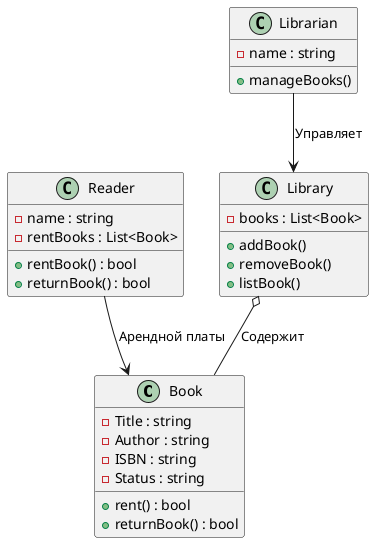 @startuml
class Book {
    - Title : string
    - Author : string
    - ISBN : string
    - Status : string
    + rent() : bool
    + returnBook() : bool
}
class Reader {
    - name : string
    - rentBooks : List<Book>
    + rentBook() : bool
    + returnBook() : bool
}
class Librarian{
    - name : string 
    + manageBooks()
}
class Library {
    - books : List<Book>
    + addBook()
    + removeBook()
    +listBook()
}

Library o-- Book : Содержит
Reader --> Book : Арендной платы
Librarian --> Library : Управляет
@enduml